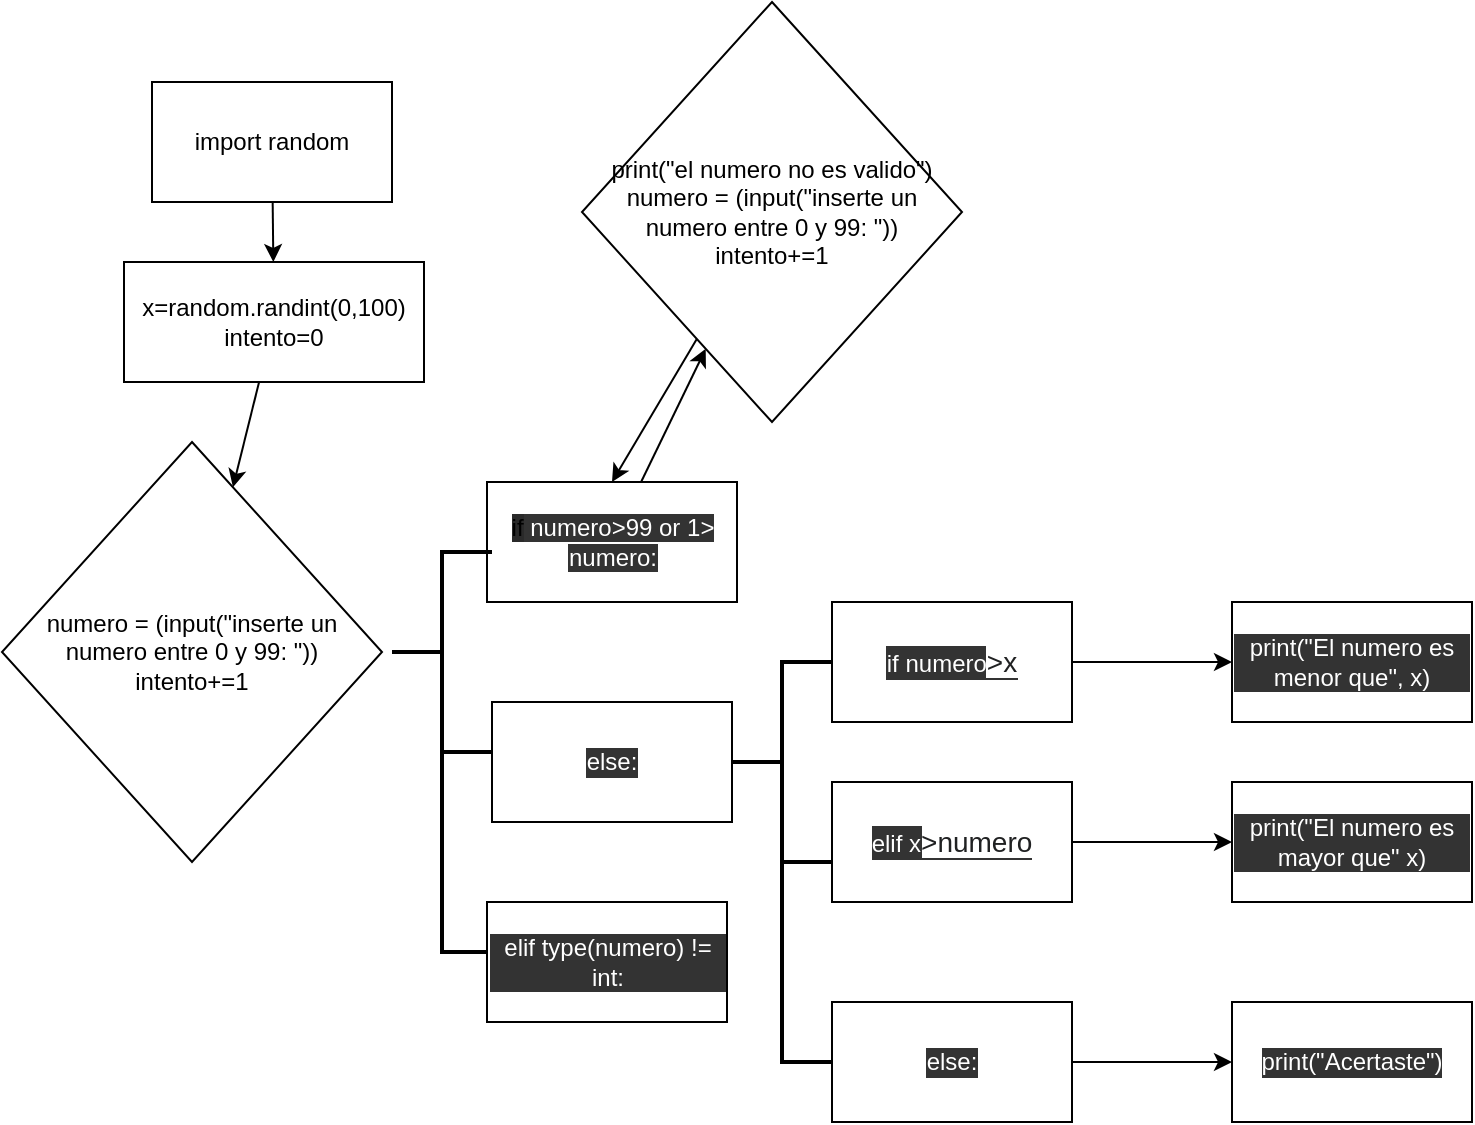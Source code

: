 <mxfile>
    <diagram id="M2FbQSBkSo_E0EzBb7tr" name="Página-1">
        <mxGraphModel dx="734" dy="1735" grid="1" gridSize="10" guides="1" tooltips="1" connect="1" arrows="1" fold="1" page="1" pageScale="1" pageWidth="827" pageHeight="1169" math="0" shadow="0">
            <root>
                <mxCell id="0"/>
                <mxCell id="1" parent="0"/>
                <mxCell id="28" value="" style="strokeWidth=2;html=1;shape=mxgraph.flowchart.annotation_1;align=left;pointerEvents=1;labelBackgroundColor=#333333;fontFamily=Helvetica;fontSize=12;fontColor=#FFFFFF;" vertex="1" parent="1">
                    <mxGeometry x="600" y="330" width="50" height="100" as="geometry"/>
                </mxCell>
                <mxCell id="4" value="" style="edgeStyle=none;html=1;" edge="1" parent="1" source="2" target="3">
                    <mxGeometry relative="1" as="geometry"/>
                </mxCell>
                <mxCell id="2" value="x=random.randint(0,100)&lt;br&gt;intento=0" style="whiteSpace=wrap;html=1;" vertex="1" parent="1">
                    <mxGeometry x="271" y="30" width="150" height="60" as="geometry"/>
                </mxCell>
                <mxCell id="3" value="numero = (input(&quot;inserte un numero entre 0 y 99: &quot;))&lt;br&gt;intento+=1" style="rhombus;whiteSpace=wrap;html=1;" vertex="1" parent="1">
                    <mxGeometry x="210" y="120" width="190" height="210" as="geometry"/>
                </mxCell>
                <mxCell id="8" value="" style="edgeStyle=none;html=1;" edge="1" parent="1" source="6" target="2">
                    <mxGeometry relative="1" as="geometry"/>
                </mxCell>
                <mxCell id="6" value="import random" style="whiteSpace=wrap;html=1;" vertex="1" parent="1">
                    <mxGeometry x="285" y="-60" width="120" height="60" as="geometry"/>
                </mxCell>
                <mxCell id="18" value="" style="edgeStyle=none;html=1;fontFamily=Helvetica;fontSize=12;fontColor=#FFFFFF;" edge="1" parent="1" source="9" target="12">
                    <mxGeometry relative="1" as="geometry"/>
                </mxCell>
                <mxCell id="9" value="&lt;font style=&quot;font-size: 12px&quot;&gt;&lt;span style=&quot;font-size: 12px&quot;&gt;&lt;font style=&quot;font-size: 12px ; background-color: rgb(42 , 42 , 42)&quot;&gt;if&lt;/font&gt;&lt;font color=&quot;#ffffff&quot; style=&quot;background-color: rgb(51 , 51 , 51) ; font-size: 12px&quot;&gt; numero&amp;gt;99 or 1&lt;/font&gt;&lt;/span&gt;&lt;/font&gt;&lt;font style=&quot;background-color: rgb(51 , 51 , 51) ; font-size: 12px&quot; color=&quot;#ffffff&quot;&gt;&amp;gt; numero:&lt;/font&gt;" style="whiteSpace=wrap;html=1;fontSize=12;" vertex="1" parent="1">
                    <mxGeometry x="452.5" y="140" width="125" height="60" as="geometry"/>
                </mxCell>
                <mxCell id="19" style="edgeStyle=none;html=1;entryX=0.5;entryY=0;entryDx=0;entryDy=0;fontFamily=Helvetica;fontSize=12;fontColor=#FFFFFF;" edge="1" parent="1" source="12" target="9">
                    <mxGeometry relative="1" as="geometry"/>
                </mxCell>
                <mxCell id="12" value="print(&quot;el numero no es valido&quot;)&lt;br&gt;numero = (input(&quot;inserte un numero entre 0 y 99: &quot;))&lt;br&gt;intento+=1" style="rhombus;whiteSpace=wrap;html=1;" vertex="1" parent="1">
                    <mxGeometry x="500" y="-100" width="190" height="210" as="geometry"/>
                </mxCell>
                <mxCell id="17" value="" style="strokeWidth=2;html=1;shape=mxgraph.flowchart.annotation_2;align=left;labelPosition=right;pointerEvents=1;labelBackgroundColor=#333333;fontFamily=Helvetica;fontSize=12;fontColor=#FFFFFF;" vertex="1" parent="1">
                    <mxGeometry x="405" y="175" width="50" height="100" as="geometry"/>
                </mxCell>
                <mxCell id="21" value="" style="strokeWidth=2;html=1;shape=mxgraph.flowchart.annotation_2;align=left;labelPosition=right;pointerEvents=1;labelBackgroundColor=#333333;fontFamily=Helvetica;fontSize=12;fontColor=#FFFFFF;" vertex="1" parent="1">
                    <mxGeometry x="575" y="230" width="50" height="100" as="geometry"/>
                </mxCell>
                <mxCell id="24" value="" style="edgeStyle=none;html=1;fontFamily=Helvetica;fontSize=12;fontColor=#FFFFFF;" edge="1" parent="1" source="22" target="23">
                    <mxGeometry relative="1" as="geometry"/>
                </mxCell>
                <mxCell id="22" value="if numero&lt;span style=&quot;color: rgb(32 , 33 , 34) ; font-family: sans-serif ; font-size: 14px ; background-color: rgb(255 , 255 , 255)&quot;&gt;&amp;gt;x&lt;/span&gt;" style="whiteSpace=wrap;html=1;labelBackgroundColor=#333333;fontFamily=Helvetica;fontSize=12;fontColor=#FFFFFF;" vertex="1" parent="1">
                    <mxGeometry x="625" y="200" width="120" height="60" as="geometry"/>
                </mxCell>
                <mxCell id="23" value="print(&quot;El numero es menor que&quot;, x)" style="whiteSpace=wrap;html=1;fontColor=#FFFFFF;labelBackgroundColor=#333333;" vertex="1" parent="1">
                    <mxGeometry x="825" y="200" width="120" height="60" as="geometry"/>
                </mxCell>
                <mxCell id="27" value="" style="edgeStyle=none;html=1;fontFamily=Helvetica;fontSize=12;fontColor=#FFFFFF;" edge="1" parent="1" source="25" target="26">
                    <mxGeometry relative="1" as="geometry"/>
                </mxCell>
                <mxCell id="26" value="print(&quot;El numero es mayor que&quot; x)" style="whiteSpace=wrap;html=1;fontColor=#FFFFFF;labelBackgroundColor=#333333;" vertex="1" parent="1">
                    <mxGeometry x="825" y="290" width="120" height="60" as="geometry"/>
                </mxCell>
                <mxCell id="25" value="elif x&lt;span style=&quot;color: rgb(32 , 33 , 34) ; font-family: sans-serif ; font-size: 14px ; background-color: rgb(255 , 255 , 255)&quot;&gt;&amp;gt;numero&lt;/span&gt;" style="whiteSpace=wrap;html=1;labelBackgroundColor=#333333;fontFamily=Helvetica;fontSize=12;fontColor=#FFFFFF;" vertex="1" parent="1">
                    <mxGeometry x="625" y="290" width="120" height="60" as="geometry"/>
                </mxCell>
                <mxCell id="31" value="" style="edgeStyle=none;html=1;fontFamily=Helvetica;fontSize=12;fontColor=#FFFFFF;" edge="1" parent="1" source="29" target="30">
                    <mxGeometry relative="1" as="geometry"/>
                </mxCell>
                <mxCell id="29" value="else:" style="whiteSpace=wrap;html=1;labelBackgroundColor=#333333;fontFamily=Helvetica;fontSize=12;fontColor=#FFFFFF;" vertex="1" parent="1">
                    <mxGeometry x="625" y="400" width="120" height="60" as="geometry"/>
                </mxCell>
                <mxCell id="30" value="print(&quot;Acertaste&quot;)" style="whiteSpace=wrap;html=1;fontColor=#FFFFFF;labelBackgroundColor=#333333;" vertex="1" parent="1">
                    <mxGeometry x="825" y="400" width="120" height="60" as="geometry"/>
                </mxCell>
                <mxCell id="32" value="" style="strokeWidth=2;html=1;shape=mxgraph.flowchart.annotation_1;align=left;pointerEvents=1;labelBackgroundColor=#333333;fontFamily=Helvetica;fontSize=12;fontColor=#FFFFFF;" vertex="1" parent="1">
                    <mxGeometry x="430" y="275" width="50" height="100" as="geometry"/>
                </mxCell>
                <mxCell id="20" value="else:" style="whiteSpace=wrap;html=1;labelBackgroundColor=#333333;fontFamily=Helvetica;fontSize=12;fontColor=#FFFFFF;" vertex="1" parent="1">
                    <mxGeometry x="455" y="250" width="120" height="60" as="geometry"/>
                </mxCell>
                <mxCell id="33" value="elif type(numero) != int:" style="whiteSpace=wrap;html=1;labelBackgroundColor=#333333;fontFamily=Helvetica;fontSize=12;fontColor=#FFFFFF;" vertex="1" parent="1">
                    <mxGeometry x="452.5" y="350" width="120" height="60" as="geometry"/>
                </mxCell>
            </root>
        </mxGraphModel>
    </diagram>
</mxfile>